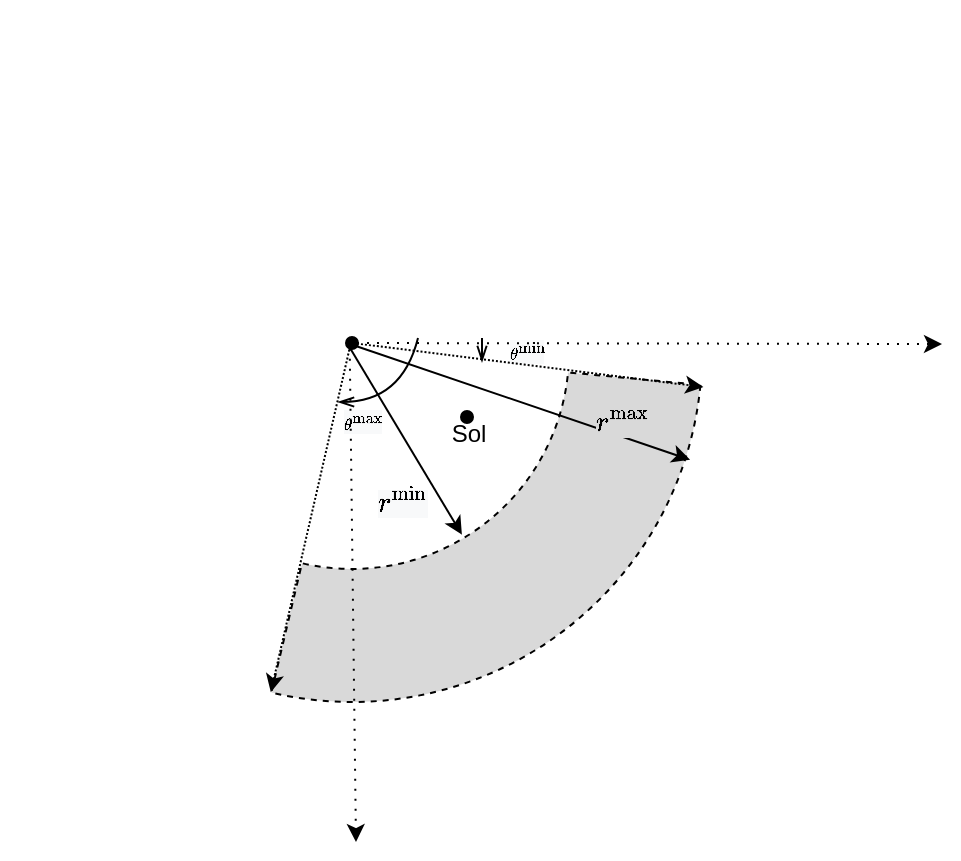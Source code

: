 <mxfile version="13.7.5" type="github">
  <diagram id="NzXpEdFFuoIxbyrC_7Z0" name="Fast ship">
    <mxGraphModel dx="338" dy="249" grid="1" gridSize="10" guides="1" tooltips="1" connect="1" arrows="1" fold="1" page="1" pageScale="1" pageWidth="827" pageHeight="1169" math="1" shadow="0">
      <root>
        <mxCell id="0" />
        <mxCell id="1" parent="0" />
        <mxCell id="RjcsMFj2n8ltg0jni-J6-4" value="" style="strokeWidth=2;html=1;shape=mxgraph.flowchart.start_2;whiteSpace=wrap;fillColor=#000000;" parent="1" vertex="1">
          <mxGeometry x="450" y="235" width="5" height="5" as="geometry" />
        </mxCell>
        <mxCell id="RjcsMFj2n8ltg0jni-J6-7" value="" style="verticalLabelPosition=bottom;verticalAlign=top;html=1;shape=mxgraph.basic.partConcEllipse;startAngle=0.265;endAngle=0.537;arcWidth=0.38;dashed=1;gradientDirection=south;fillColor=#D9D9D9;" parent="1" vertex="1">
          <mxGeometry x="220" y="30" width="350" height="350" as="geometry" />
        </mxCell>
        <mxCell id="RjcsMFj2n8ltg0jni-J6-12" style="rounded=0;orthogonalLoop=1;jettySize=auto;html=1;entryX=0.983;entryY=0.654;entryDx=0;entryDy=0;entryPerimeter=0;exitX=0;exitY=0.5;exitDx=0;exitDy=0;exitPerimeter=0;" parent="1" source="RjcsMFj2n8ltg0jni-J6-10" target="RjcsMFj2n8ltg0jni-J6-7" edge="1">
          <mxGeometry relative="1" as="geometry">
            <mxPoint x="471" y="240" as="targetPoint" />
            <mxPoint x="393" y="205" as="sourcePoint" />
          </mxGeometry>
        </mxCell>
        <mxCell id="RjcsMFj2n8ltg0jni-J6-13" style="edgeStyle=none;rounded=0;orthogonalLoop=1;jettySize=auto;html=1;entryX=0.657;entryY=0.761;entryDx=0;entryDy=0;entryPerimeter=0;exitX=0;exitY=0.5;exitDx=0;exitDy=0;exitPerimeter=0;" parent="1" source="RjcsMFj2n8ltg0jni-J6-10" target="RjcsMFj2n8ltg0jni-J6-7" edge="1">
          <mxGeometry relative="1" as="geometry">
            <mxPoint x="393" y="205" as="sourcePoint" />
          </mxGeometry>
        </mxCell>
        <mxCell id="RjcsMFj2n8ltg0jni-J6-15" value="&lt;span style=&quot;font-size: 12px ; background-color: rgb(248 , 249 , 250)&quot;&gt;`r^{min}`&lt;/span&gt;" style="edgeLabel;html=1;align=center;verticalAlign=middle;resizable=0;points=[];" parent="RjcsMFj2n8ltg0jni-J6-13" vertex="1" connectable="0">
          <mxGeometry x="-0.202" relative="1" as="geometry">
            <mxPoint x="4.62" y="41.32" as="offset" />
          </mxGeometry>
        </mxCell>
        <mxCell id="-QkI8NY5SGLPdKWrgkNN-8" value="&lt;span style=&quot;font-size: 12px;&quot;&gt;`r^{max}`&lt;/span&gt;" style="edgeLabel;html=1;align=center;verticalAlign=middle;resizable=0;points=[];labelBackgroundColor=#D9D9D9;" vertex="1" connectable="0" parent="RjcsMFj2n8ltg0jni-J6-13">
          <mxGeometry x="-0.202" relative="1" as="geometry">
            <mxPoint x="114.62" y="1.32" as="offset" />
          </mxGeometry>
        </mxCell>
        <mxCell id="-QkI8NY5SGLPdKWrgkNN-14" value="&lt;span style=&quot;background-color: rgb(248 , 249 , 250)&quot;&gt;&lt;font style=&quot;font-size: 7px&quot;&gt;`\theta^{min}`&lt;/font&gt;&lt;/span&gt;" style="edgeLabel;html=1;align=center;verticalAlign=middle;resizable=0;points=[];" vertex="1" connectable="0" parent="RjcsMFj2n8ltg0jni-J6-13">
          <mxGeometry x="-0.202" relative="1" as="geometry">
            <mxPoint x="66.62" y="-33.68" as="offset" />
          </mxGeometry>
        </mxCell>
        <mxCell id="-QkI8NY5SGLPdKWrgkNN-15" value="&lt;span style=&quot;background-color: rgb(248 , 249 , 250)&quot;&gt;&lt;font style=&quot;font-size: 7px&quot;&gt;`\theta^{max}`&lt;/font&gt;&lt;/span&gt;" style="edgeLabel;html=1;align=center;verticalAlign=middle;resizable=0;points=[];" vertex="1" connectable="0" parent="RjcsMFj2n8ltg0jni-J6-13">
          <mxGeometry x="-0.202" relative="1" as="geometry">
            <mxPoint x="-15.38" y="1.32" as="offset" />
          </mxGeometry>
        </mxCell>
        <mxCell id="RjcsMFj2n8ltg0jni-J6-16" value="Sol" style="text;html=1;align=center;verticalAlign=middle;resizable=0;points=[];autosize=1;" parent="1" vertex="1">
          <mxGeometry x="438" y="236" width="30" height="20" as="geometry" />
        </mxCell>
        <mxCell id="-QkI8NY5SGLPdKWrgkNN-1" style="rounded=0;orthogonalLoop=1;jettySize=auto;html=1;exitX=0;exitY=0.5;exitDx=0;exitDy=0;exitPerimeter=0;dashed=1;dashPattern=1 4;" edge="1" parent="1" source="RjcsMFj2n8ltg0jni-J6-10">
          <mxGeometry relative="1" as="geometry">
            <mxPoint x="690" y="201" as="targetPoint" />
            <mxPoint x="407.5" y="203.005" as="sourcePoint" />
          </mxGeometry>
        </mxCell>
        <mxCell id="-QkI8NY5SGLPdKWrgkNN-2" style="rounded=0;orthogonalLoop=1;jettySize=auto;html=1;exitX=0.272;exitY=1.076;exitDx=0;exitDy=0;exitPerimeter=0;dashed=1;dashPattern=1 4;" edge="1" parent="1" source="RjcsMFj2n8ltg0jni-J6-10">
          <mxGeometry relative="1" as="geometry">
            <mxPoint x="397" y="450" as="targetPoint" />
            <mxPoint x="406.775" y="204.275" as="sourcePoint" />
          </mxGeometry>
        </mxCell>
        <mxCell id="-QkI8NY5SGLPdKWrgkNN-4" style="rounded=0;orthogonalLoop=1;jettySize=auto;html=1;dashed=1;dashPattern=1 1;entryX=1.002;entryY=0.55;entryDx=0;entryDy=0;entryPerimeter=0;" edge="1" parent="1" source="RjcsMFj2n8ltg0jni-J6-10" target="RjcsMFj2n8ltg0jni-J6-7">
          <mxGeometry relative="1" as="geometry">
            <mxPoint x="640" y="204" as="targetPoint" />
            <mxPoint x="180" y="170" as="sourcePoint" />
          </mxGeometry>
        </mxCell>
        <mxCell id="-QkI8NY5SGLPdKWrgkNN-5" style="rounded=0;orthogonalLoop=1;jettySize=auto;html=1;dashed=1;dashPattern=1 1;entryX=0.384;entryY=0.986;entryDx=0;entryDy=0;entryPerimeter=0;exitX=0.5;exitY=0;exitDx=0;exitDy=0;exitPerimeter=0;" edge="1" parent="1" source="RjcsMFj2n8ltg0jni-J6-10" target="RjcsMFj2n8ltg0jni-J6-7">
          <mxGeometry relative="1" as="geometry">
            <mxPoint x="358" y="376" as="targetPoint" />
            <mxPoint x="440" y="10" as="sourcePoint" />
          </mxGeometry>
        </mxCell>
        <mxCell id="RjcsMFj2n8ltg0jni-J6-10" value="" style="strokeWidth=2;html=1;shape=mxgraph.flowchart.start_2;whiteSpace=wrap;fillColor=#000000;" parent="1" vertex="1">
          <mxGeometry x="392.5" y="198" width="5" height="5" as="geometry" />
        </mxCell>
        <mxCell id="-QkI8NY5SGLPdKWrgkNN-12" value="" style="curved=1;endArrow=openThin;html=1;strokeColor=#000000;fontSize=10;endFill=0;" edge="1" parent="1">
          <mxGeometry width="50" height="50" relative="1" as="geometry">
            <mxPoint x="460" y="198" as="sourcePoint" />
            <mxPoint x="460" y="210" as="targetPoint" />
            <Array as="points">
              <mxPoint x="460" y="210" />
            </Array>
          </mxGeometry>
        </mxCell>
        <mxCell id="-QkI8NY5SGLPdKWrgkNN-13" value="" style="curved=1;endArrow=openThin;html=1;strokeColor=#000000;fontSize=10;endFill=0;" edge="1" parent="1">
          <mxGeometry width="50" height="50" relative="1" as="geometry">
            <mxPoint x="428" y="198" as="sourcePoint" />
            <mxPoint x="388" y="230" as="targetPoint" />
            <Array as="points">
              <mxPoint x="420" y="230" />
            </Array>
          </mxGeometry>
        </mxCell>
      </root>
    </mxGraphModel>
  </diagram>
</mxfile>
